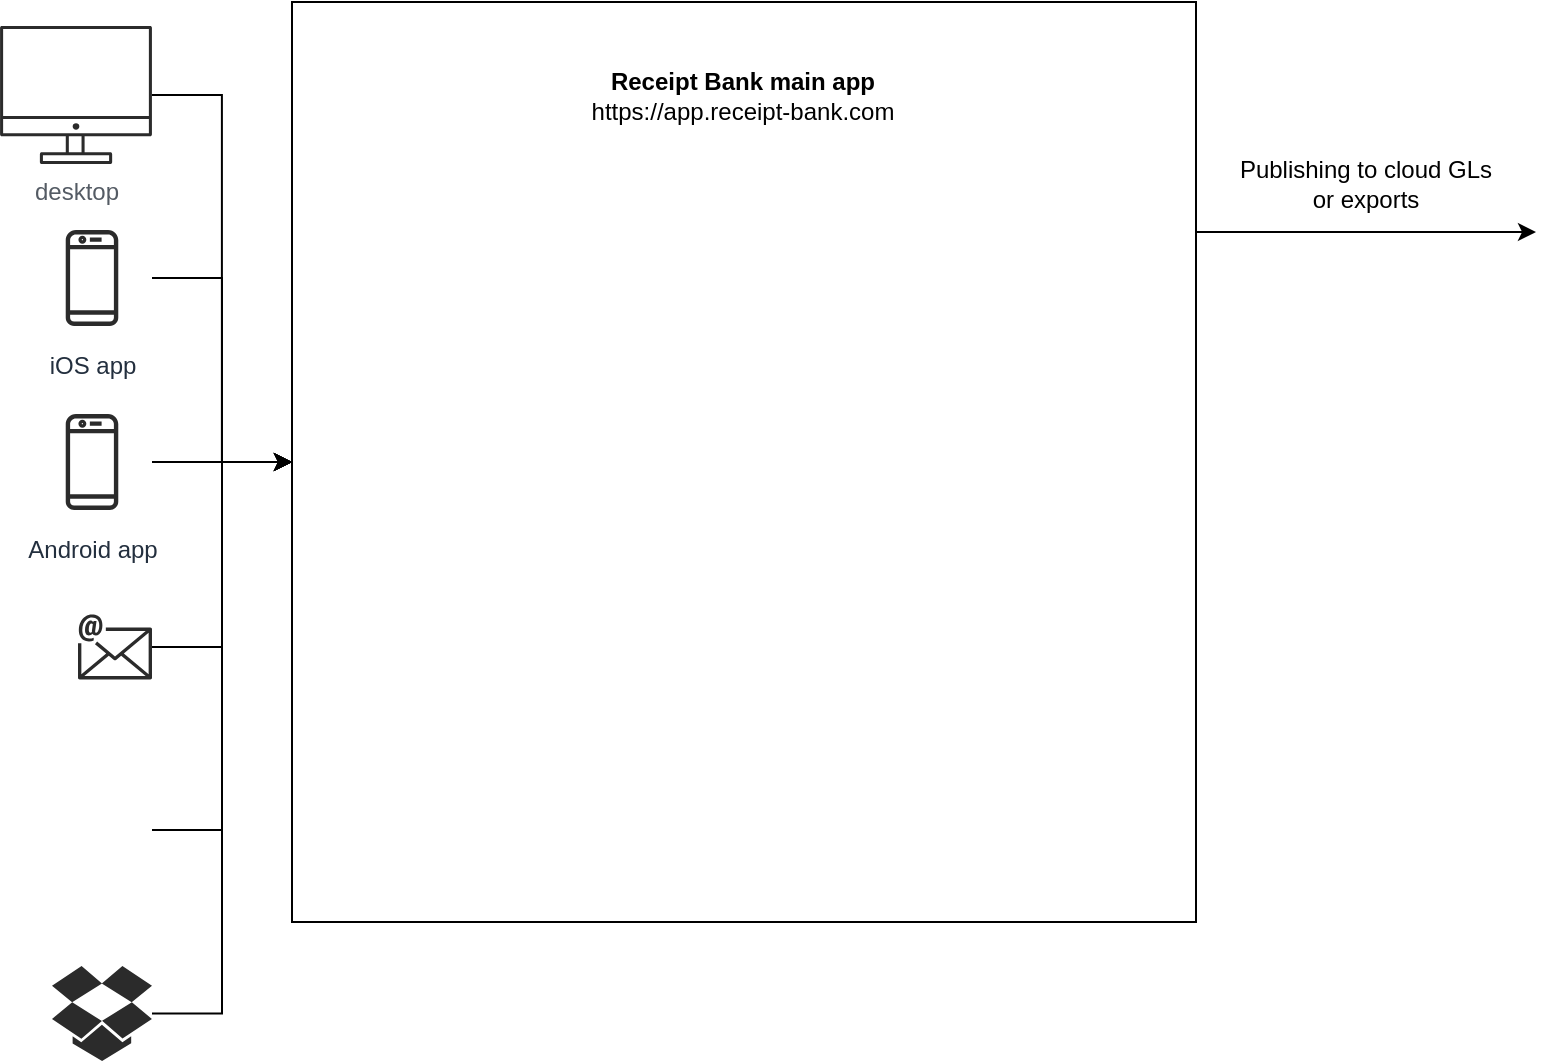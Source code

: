 <mxfile version="11.0.8" type="github"><diagram id="Ht1M8jgEwFfnCIfOTk4-" name="Page-1"><mxGraphModel dx="946" dy="625" grid="1" gridSize="10" guides="1" tooltips="1" connect="1" arrows="1" fold="1" page="1" pageScale="1" pageWidth="827" pageHeight="583" math="0" shadow="0"><root><mxCell id="0"/><mxCell id="1" parent="0"/><mxCell id="fag7rVcj6__dPmba_wE2-9" value="" style="group" vertex="1" connectable="0" parent="1"><mxGeometry x="188" y="8" width="452" height="460" as="geometry"/></mxCell><mxCell id="fag7rVcj6__dPmba_wE2-7" value="" style="rounded=0;whiteSpace=wrap;html=1;" vertex="1" parent="fag7rVcj6__dPmba_wE2-9"><mxGeometry width="452" height="460.0" as="geometry"/></mxCell><mxCell id="fag7rVcj6__dPmba_wE2-3" value="&lt;b&gt;Receipt Bank main app&lt;br&gt;&lt;/b&gt;https://app.receipt-bank.com" style="text;html=1;strokeColor=none;fillColor=none;align=center;verticalAlign=middle;whiteSpace=wrap;rounded=0;" vertex="1" parent="fag7rVcj6__dPmba_wE2-9"><mxGeometry x="32" y="18.5" width="387" height="56" as="geometry"/></mxCell><mxCell id="fag7rVcj6__dPmba_wE2-40" style="edgeStyle=orthogonalEdgeStyle;rounded=0;orthogonalLoop=1;jettySize=auto;html=1;" edge="1" parent="1" source="fag7rVcj6__dPmba_wE2-10" target="fag7rVcj6__dPmba_wE2-7"><mxGeometry relative="1" as="geometry"><mxPoint x="180" y="54.5" as="targetPoint"/></mxGeometry></mxCell><mxCell id="fag7rVcj6__dPmba_wE2-10" value="desktop" style="outlineConnect=0;gradientColor=none;fontColor=#545B64;strokeColor=none;fillColor=#2B2B2B;dashed=0;verticalLabelPosition=bottom;verticalAlign=top;align=center;html=1;fontSize=12;fontStyle=0;aspect=fixed;shape=mxgraph.aws4.illustration_desktop;pointerEvents=1" vertex="1" parent="1"><mxGeometry x="42" y="20" width="76" height="69" as="geometry"/></mxCell><mxCell id="fag7rVcj6__dPmba_wE2-41" style="edgeStyle=orthogonalEdgeStyle;rounded=0;orthogonalLoop=1;jettySize=auto;html=1;" edge="1" parent="1" source="fag7rVcj6__dPmba_wE2-13" target="fag7rVcj6__dPmba_wE2-7"><mxGeometry relative="1" as="geometry"/></mxCell><mxCell id="fag7rVcj6__dPmba_wE2-13" value="iOS app" style="outlineConnect=0;fontColor=#232F3E;gradientColor=none;strokeColor=#2B2B2B;fillColor=none;dashed=0;verticalLabelPosition=bottom;verticalAlign=top;align=center;html=1;fontSize=12;fontStyle=0;aspect=fixed;shape=mxgraph.aws4.resourceIcon;resIcon=mxgraph.aws4.mobile_client;" vertex="1" parent="1"><mxGeometry x="58" y="116" width="60" height="60" as="geometry"/></mxCell><mxCell id="fag7rVcj6__dPmba_wE2-43" style="edgeStyle=orthogonalEdgeStyle;rounded=0;orthogonalLoop=1;jettySize=auto;html=1;" edge="1" parent="1" source="fag7rVcj6__dPmba_wE2-18" target="fag7rVcj6__dPmba_wE2-7"><mxGeometry relative="1" as="geometry"/></mxCell><mxCell id="fag7rVcj6__dPmba_wE2-18" value="Android app" style="outlineConnect=0;fontColor=#232F3E;gradientColor=none;strokeColor=#2B2B2B;fillColor=none;dashed=0;verticalLabelPosition=bottom;verticalAlign=top;align=center;html=1;fontSize=12;fontStyle=0;aspect=fixed;shape=mxgraph.aws4.resourceIcon;resIcon=mxgraph.aws4.mobile_client;" vertex="1" parent="1"><mxGeometry x="58" y="208" width="60" height="60" as="geometry"/></mxCell><mxCell id="fag7rVcj6__dPmba_wE2-30" value="Publishing to cloud GLs or exports" style="text;html=1;strokeColor=none;fillColor=none;align=center;verticalAlign=middle;whiteSpace=wrap;rounded=0;" vertex="1" parent="1"><mxGeometry x="660" y="89" width="130" height="20" as="geometry"/></mxCell><mxCell id="fag7rVcj6__dPmba_wE2-48" style="edgeStyle=orthogonalEdgeStyle;rounded=0;orthogonalLoop=1;jettySize=auto;html=1;entryX=0;entryY=0.5;entryDx=0;entryDy=0;" edge="1" parent="1" source="fag7rVcj6__dPmba_wE2-31" target="fag7rVcj6__dPmba_wE2-7"><mxGeometry relative="1" as="geometry"/></mxCell><mxCell id="fag7rVcj6__dPmba_wE2-31" value="" style="verticalLabelPosition=bottom;html=1;verticalAlign=top;align=center;strokeColor=none;fillColor=#2B2B2B;shape=mxgraph.azure.dropbox_code_source;" vertex="1" parent="1"><mxGeometry x="68" y="490" width="50" height="47.5" as="geometry"/></mxCell><mxCell id="fag7rVcj6__dPmba_wE2-45" style="edgeStyle=orthogonalEdgeStyle;rounded=0;orthogonalLoop=1;jettySize=auto;html=1;" edge="1" parent="1" source="fag7rVcj6__dPmba_wE2-33" target="fag7rVcj6__dPmba_wE2-7"><mxGeometry relative="1" as="geometry"/></mxCell><mxCell id="fag7rVcj6__dPmba_wE2-33" value="" style="shape=image;html=1;verticalAlign=top;verticalLabelPosition=bottom;labelBackgroundColor=#ffffff;imageAspect=0;aspect=fixed;image=https://cdn3.iconfinder.com/data/icons/picons-social/57/29-paypal-128.png" vertex="1" parent="1"><mxGeometry x="74" y="400" width="44" height="44" as="geometry"/></mxCell><mxCell id="fag7rVcj6__dPmba_wE2-44" style="edgeStyle=orthogonalEdgeStyle;rounded=0;orthogonalLoop=1;jettySize=auto;html=1;entryX=0;entryY=0.5;entryDx=0;entryDy=0;" edge="1" parent="1" source="fag7rVcj6__dPmba_wE2-36" target="fag7rVcj6__dPmba_wE2-7"><mxGeometry relative="1" as="geometry"/></mxCell><mxCell id="fag7rVcj6__dPmba_wE2-36" value="" style="outlineConnect=0;fontColor=#232F3E;gradientColor=none;fillColor=#2B2B2B;strokeColor=none;dashed=0;verticalLabelPosition=bottom;verticalAlign=top;align=center;html=1;fontSize=12;fontStyle=0;aspect=fixed;pointerEvents=1;shape=mxgraph.aws4.email;" vertex="1" parent="1"><mxGeometry x="81" y="314" width="37" height="33" as="geometry"/></mxCell><mxCell id="fag7rVcj6__dPmba_wE2-49" style="edgeStyle=orthogonalEdgeStyle;rounded=0;orthogonalLoop=1;jettySize=auto;html=1;exitX=1;exitY=0.25;exitDx=0;exitDy=0;" edge="1" parent="1" source="fag7rVcj6__dPmba_wE2-7"><mxGeometry relative="1" as="geometry"><mxPoint x="810" y="123" as="targetPoint"/></mxGeometry></mxCell></root></mxGraphModel></diagram></mxfile>